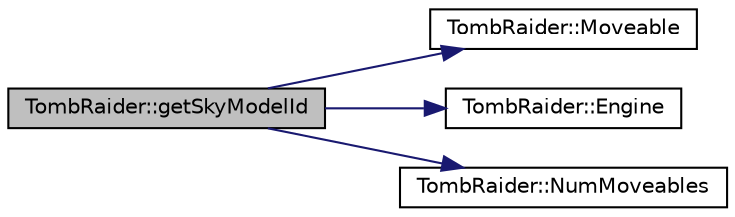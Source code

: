 digraph "TombRaider::getSkyModelId"
{
 // INTERACTIVE_SVG=YES
  edge [fontname="Helvetica",fontsize="10",labelfontname="Helvetica",labelfontsize="10"];
  node [fontname="Helvetica",fontsize="10",shape=record];
  rankdir="LR";
  Node1 [label="TombRaider::getSkyModelId",height=0.2,width=0.4,color="black", fillcolor="grey75", style="filled" fontcolor="black"];
  Node1 -> Node2 [color="midnightblue",fontsize="10",style="solid",fontname="Helvetica"];
  Node2 [label="TombRaider::Moveable",height=0.2,width=0.4,color="black", fillcolor="white", style="filled",URL="$class_tomb_raider.html#ad5961d00ab45a7d92c79062a0e4fff35"];
  Node1 -> Node3 [color="midnightblue",fontsize="10",style="solid",fontname="Helvetica"];
  Node3 [label="TombRaider::Engine",height=0.2,width=0.4,color="black", fillcolor="white", style="filled",URL="$class_tomb_raider.html#aa020667e2394f5c3a8173ee0231ef0fb"];
  Node1 -> Node4 [color="midnightblue",fontsize="10",style="solid",fontname="Helvetica"];
  Node4 [label="TombRaider::NumMoveables",height=0.2,width=0.4,color="black", fillcolor="white", style="filled",URL="$class_tomb_raider.html#aeffdfa521d80639f427e3ceea395c9c3"];
}
